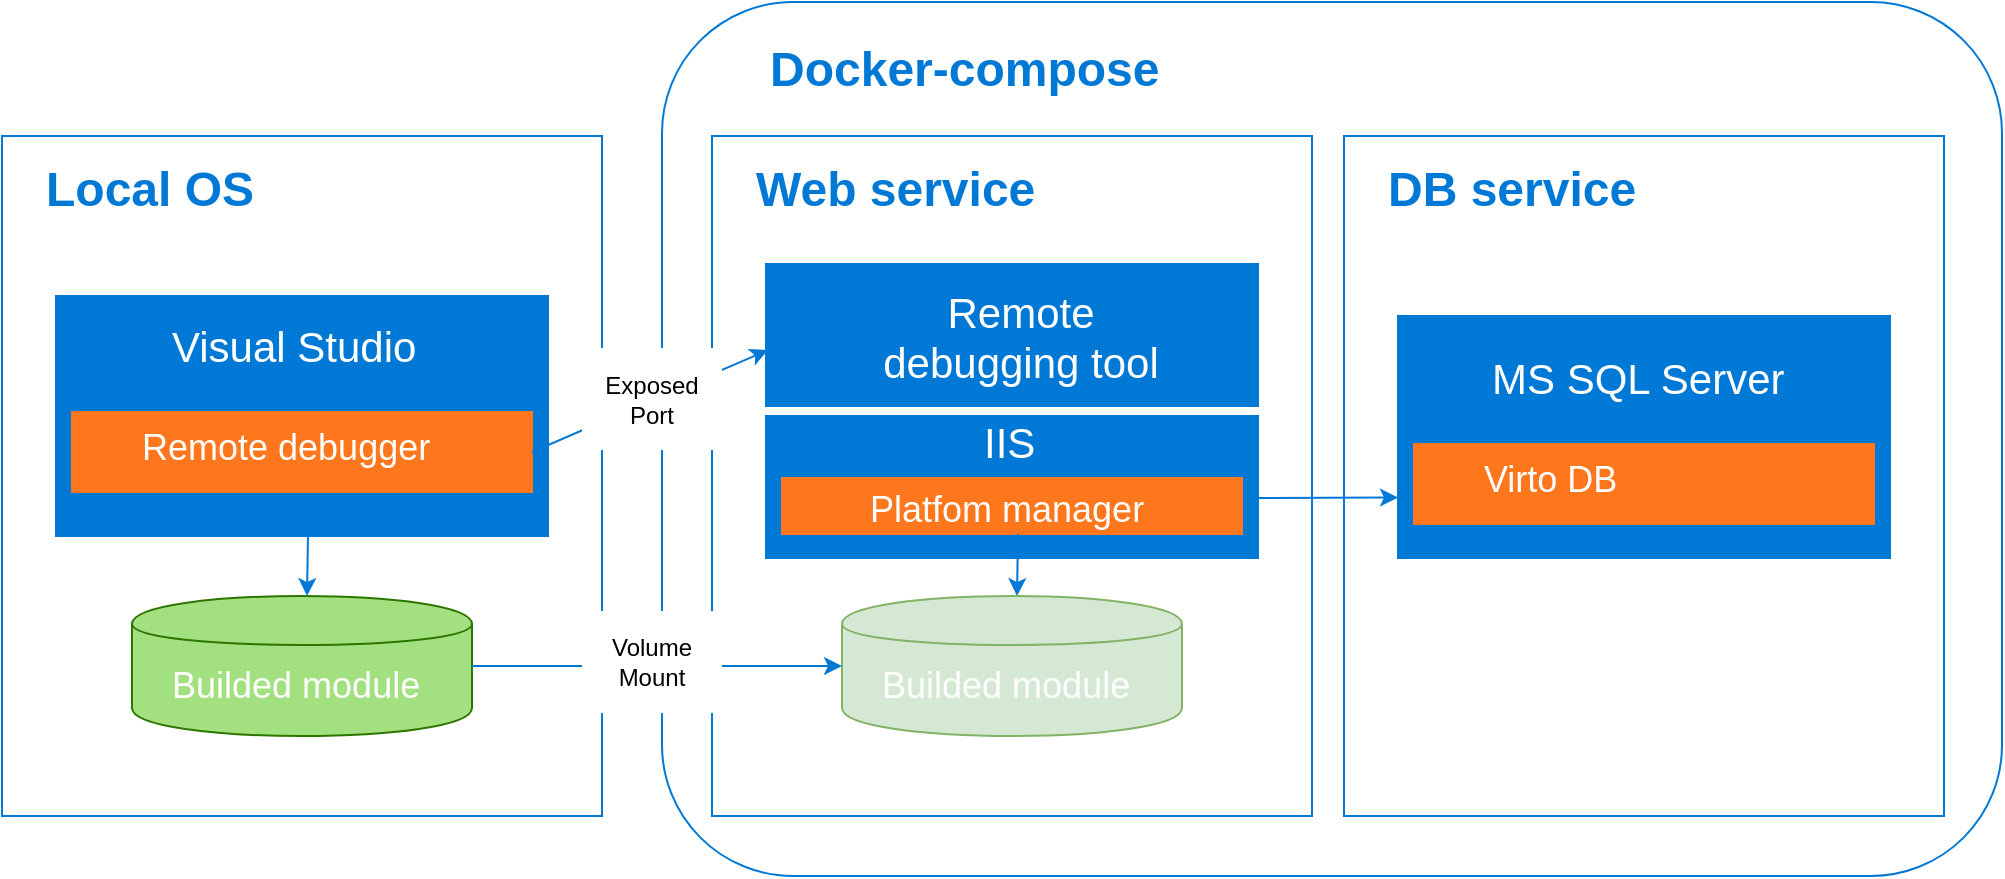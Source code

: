 <mxfile version="11.2.8" type="device" pages="1"><diagram id="GPZ8N3Zhr2uowOY-jpqO" name="Page-1"><mxGraphModel dx="2031" dy="1064" grid="1" gridSize="10" guides="1" tooltips="1" connect="1" arrows="1" fold="1" page="1" pageScale="1" pageWidth="1169" pageHeight="827" math="0" shadow="0"><root><mxCell id="0"/><mxCell id="1" parent="0"/><mxCell id="h_ojtZMhOOepWPBbK8C6-14" value="" style="group" vertex="1" connectable="0" parent="1"><mxGeometry x="80" y="160" width="300" height="340" as="geometry"/></mxCell><mxCell id="h_ojtZMhOOepWPBbK8C6-1" value="" style="rounded=0;whiteSpace=wrap;html=1;strokeColor=#0079D6;fillColor=#ffffff;" vertex="1" parent="h_ojtZMhOOepWPBbK8C6-14"><mxGeometry width="300" height="340" as="geometry"/></mxCell><mxCell id="h_ojtZMhOOepWPBbK8C6-2" value="Local OS" style="text;html=1;resizable=0;points=[];autosize=1;align=left;verticalAlign=top;spacingTop=-4;fontSize=24;fontStyle=1;fontColor=#0079D6;" vertex="1" parent="h_ojtZMhOOepWPBbK8C6-14"><mxGeometry x="20" y="10" width="60" height="20" as="geometry"/></mxCell><mxCell id="h_ojtZMhOOepWPBbK8C6-6" value="" style="rounded=0;whiteSpace=wrap;html=1;strokeColor=#0079D6;fillColor=#0079D6;fontSize=24;fontColor=#0079D6;" vertex="1" parent="h_ojtZMhOOepWPBbK8C6-14"><mxGeometry x="27" y="80" width="246" height="120" as="geometry"/></mxCell><mxCell id="h_ojtZMhOOepWPBbK8C6-7" value="Visual Studio" style="text;html=1;resizable=0;points=[];autosize=1;align=left;verticalAlign=top;spacingTop=-4;fontSize=21;fontColor=#FFFFFF;" vertex="1" parent="h_ojtZMhOOepWPBbK8C6-14"><mxGeometry x="83" y="90" width="160" height="30" as="geometry"/></mxCell><mxCell id="h_ojtZMhOOepWPBbK8C6-8" value="" style="rounded=0;whiteSpace=wrap;html=1;strokeColor=#FF771C;fillColor=#FF771C;fontSize=21;fontColor=#FFFFFF;" vertex="1" parent="h_ojtZMhOOepWPBbK8C6-14"><mxGeometry x="35" y="138" width="230" height="40" as="geometry"/></mxCell><mxCell id="h_ojtZMhOOepWPBbK8C6-9" value="Remote debugger" style="text;html=1;resizable=0;points=[];autosize=1;align=left;verticalAlign=top;spacingTop=-4;fontSize=18;fontColor=#FFFFFF;" vertex="1" parent="h_ojtZMhOOepWPBbK8C6-14"><mxGeometry x="68" y="143" width="180" height="30" as="geometry"/></mxCell><mxCell id="h_ojtZMhOOepWPBbK8C6-12" value="" style="group" vertex="1" connectable="0" parent="h_ojtZMhOOepWPBbK8C6-14"><mxGeometry x="65" y="230" width="170" height="70" as="geometry"/></mxCell><mxCell id="h_ojtZMhOOepWPBbK8C6-10" value="" style="shape=cylinder;whiteSpace=wrap;html=1;boundedLbl=1;backgroundOutline=1;strokeColor=#2D7600;fillColor=#A3E080;fontSize=18;fontColor=#ffffff;" vertex="1" parent="h_ojtZMhOOepWPBbK8C6-12"><mxGeometry width="170" height="70" as="geometry"/></mxCell><mxCell id="h_ojtZMhOOepWPBbK8C6-11" value="Builded module" style="text;html=1;resizable=0;points=[];autosize=1;align=left;verticalAlign=top;spacingTop=-4;fontSize=18;fontColor=#FFFFFF;" vertex="1" parent="h_ojtZMhOOepWPBbK8C6-12"><mxGeometry x="18" y="32" width="140" height="20" as="geometry"/></mxCell><mxCell id="h_ojtZMhOOepWPBbK8C6-13" value="" style="endArrow=classic;html=1;fontSize=18;fontColor=#FFFFFF;strokeColor=#0079D6;" edge="1" parent="h_ojtZMhOOepWPBbK8C6-14"><mxGeometry width="50" height="50" relative="1" as="geometry"><mxPoint x="153" y="199" as="sourcePoint"/><mxPoint x="152.5" y="230" as="targetPoint"/></mxGeometry></mxCell><mxCell id="h_ojtZMhOOepWPBbK8C6-26" value="" style="rounded=1;whiteSpace=wrap;html=1;strokeColor=#0079D6;fillColor=#FFFFFF;fontSize=18;fontColor=#FFFFFF;" vertex="1" parent="1"><mxGeometry x="410" y="93" width="670" height="437" as="geometry"/></mxCell><mxCell id="h_ojtZMhOOepWPBbK8C6-27" value="Docker-compose" style="text;html=1;resizable=0;points=[];autosize=1;align=left;verticalAlign=top;spacingTop=-4;fontSize=24;fontStyle=1;fontColor=#0079D6;" vertex="1" parent="1"><mxGeometry x="462" y="110" width="200" height="30" as="geometry"/></mxCell><mxCell id="h_ojtZMhOOepWPBbK8C6-16" value="" style="rounded=0;whiteSpace=wrap;html=1;strokeColor=#0079D6;fillColor=#ffffff;" vertex="1" parent="1"><mxGeometry x="435" y="160" width="300" height="340" as="geometry"/></mxCell><mxCell id="h_ojtZMhOOepWPBbK8C6-17" value="Web service" style="text;html=1;resizable=0;points=[];autosize=1;align=left;verticalAlign=top;spacingTop=-4;fontSize=24;fontStyle=1;fontColor=#0079D6;" vertex="1" parent="1"><mxGeometry x="455" y="170" width="150" height="30" as="geometry"/></mxCell><mxCell id="h_ojtZMhOOepWPBbK8C6-18" value="" style="rounded=0;whiteSpace=wrap;html=1;strokeColor=#0079D6;fillColor=#0079D6;fontSize=24;fontColor=#0079D6;" vertex="1" parent="1"><mxGeometry x="462" y="300" width="246" height="71" as="geometry"/></mxCell><mxCell id="h_ojtZMhOOepWPBbK8C6-19" value="IIS" style="text;html=1;resizable=0;points=[];autosize=1;align=left;verticalAlign=top;spacingTop=-4;fontSize=21;fontColor=#FFFFFF;" vertex="1" parent="1"><mxGeometry x="569" y="298" width="40" height="30" as="geometry"/></mxCell><mxCell id="h_ojtZMhOOepWPBbK8C6-20" value="" style="rounded=0;whiteSpace=wrap;html=1;strokeColor=#FF771C;fillColor=#FF771C;fontSize=21;fontColor=#FFFFFF;" vertex="1" parent="1"><mxGeometry x="470" y="331" width="230" height="28" as="geometry"/></mxCell><mxCell id="h_ojtZMhOOepWPBbK8C6-21" value="Platfom manager" style="text;html=1;resizable=0;points=[];autosize=1;align=left;verticalAlign=top;spacingTop=-4;fontSize=18;fontColor=#FFFFFF;" vertex="1" parent="1"><mxGeometry x="512" y="334" width="150" height="20" as="geometry"/></mxCell><mxCell id="h_ojtZMhOOepWPBbK8C6-25" value="" style="endArrow=classic;html=1;fontSize=18;fontColor=#FFFFFF;strokeColor=#0079D6;" edge="1" parent="1"><mxGeometry width="50" height="50" relative="1" as="geometry"><mxPoint x="588" y="359" as="sourcePoint"/><mxPoint x="587.5" y="390" as="targetPoint"/></mxGeometry></mxCell><mxCell id="h_ojtZMhOOepWPBbK8C6-23" value="" style="shape=cylinder;whiteSpace=wrap;html=1;boundedLbl=1;backgroundOutline=1;strokeColor=#82b366;fillColor=#d5e8d4;fontSize=18;" vertex="1" parent="1"><mxGeometry x="500" y="390" width="170" height="70" as="geometry"/></mxCell><mxCell id="h_ojtZMhOOepWPBbK8C6-24" value="Builded module" style="text;html=1;resizable=0;points=[];autosize=1;align=left;verticalAlign=top;spacingTop=-4;fontSize=18;fontColor=#FFFFFF;" vertex="1" parent="1"><mxGeometry x="518" y="422" width="140" height="20" as="geometry"/></mxCell><mxCell id="h_ojtZMhOOepWPBbK8C6-29" value="" style="rounded=0;whiteSpace=wrap;html=1;strokeColor=#0079D6;fillColor=#0079D6;fontSize=24;fontColor=#0079D6;" vertex="1" parent="1"><mxGeometry x="462" y="224" width="246" height="71" as="geometry"/></mxCell><mxCell id="h_ojtZMhOOepWPBbK8C6-30" value="Remote&lt;br&gt;debugging tool" style="text;html=1;resizable=0;points=[];autosize=1;align=center;verticalAlign=top;spacingTop=-4;fontSize=21;fontColor=#FFFFFF;" vertex="1" parent="1"><mxGeometry x="514" y="233" width="150" height="50" as="geometry"/></mxCell><mxCell id="h_ojtZMhOOepWPBbK8C6-31" value="" style="endArrow=classic;html=1;strokeColor=#0079D6;fontSize=18;fontColor=#FFFFFF;exitX=1;exitY=0.5;exitDx=0;exitDy=0;entryX=0.004;entryY=0.606;entryDx=0;entryDy=0;entryPerimeter=0;" edge="1" parent="1" source="h_ojtZMhOOepWPBbK8C6-8" target="h_ojtZMhOOepWPBbK8C6-29"><mxGeometry width="50" height="50" relative="1" as="geometry"><mxPoint x="380" y="300" as="sourcePoint"/><mxPoint x="430" y="250" as="targetPoint"/></mxGeometry></mxCell><mxCell id="h_ojtZMhOOepWPBbK8C6-32" value="" style="endArrow=classic;html=1;strokeColor=#0079D6;fontSize=18;fontColor=#FFFFFF;entryX=0;entryY=0.5;entryDx=0;entryDy=0;exitX=1;exitY=0.5;exitDx=0;exitDy=0;" edge="1" parent="1" source="h_ojtZMhOOepWPBbK8C6-10" target="h_ojtZMhOOepWPBbK8C6-23"><mxGeometry width="50" height="50" relative="1" as="geometry"><mxPoint x="80" y="600" as="sourcePoint"/><mxPoint x="130" y="550" as="targetPoint"/></mxGeometry></mxCell><mxCell id="h_ojtZMhOOepWPBbK8C6-33" value="Exposed&lt;br style=&quot;font-size: 12px;&quot;&gt;Port" style="rounded=0;whiteSpace=wrap;html=1;strokeColor=none;fillColor=#FFFFFF;fontSize=12;fontColor=#000000;align=center;" vertex="1" parent="1"><mxGeometry x="370" y="266" width="70" height="51" as="geometry"/></mxCell><mxCell id="h_ojtZMhOOepWPBbK8C6-36" value="Volume&lt;br&gt;Mount" style="rounded=0;whiteSpace=wrap;html=1;strokeColor=none;fillColor=#FFFFFF;fontSize=12;fontColor=#000000;align=center;" vertex="1" parent="1"><mxGeometry x="370" y="397.5" width="70" height="51" as="geometry"/></mxCell><mxCell id="h_ojtZMhOOepWPBbK8C6-37" value="" style="rounded=0;whiteSpace=wrap;html=1;strokeColor=#0079D6;fillColor=#ffffff;" vertex="1" parent="1"><mxGeometry x="751" y="160" width="300" height="340" as="geometry"/></mxCell><mxCell id="h_ojtZMhOOepWPBbK8C6-38" value="DB service" style="text;html=1;resizable=0;points=[];autosize=1;align=left;verticalAlign=top;spacingTop=-4;fontSize=24;fontStyle=1;fontColor=#0079D6;" vertex="1" parent="1"><mxGeometry x="771" y="170" width="130" height="30" as="geometry"/></mxCell><mxCell id="h_ojtZMhOOepWPBbK8C6-39" value="" style="rounded=0;whiteSpace=wrap;html=1;strokeColor=#0079D6;fillColor=#0079D6;fontSize=24;fontColor=#0079D6;" vertex="1" parent="1"><mxGeometry x="778" y="250" width="246" height="121" as="geometry"/></mxCell><mxCell id="h_ojtZMhOOepWPBbK8C6-40" value="MS SQL Server" style="text;html=1;resizable=0;points=[];autosize=1;align=left;verticalAlign=top;spacingTop=-4;fontSize=21;fontColor=#FFFFFF;" vertex="1" parent="1"><mxGeometry x="823" y="266" width="160" height="30" as="geometry"/></mxCell><mxCell id="h_ojtZMhOOepWPBbK8C6-45" value="Builded module" style="text;html=1;resizable=0;points=[];autosize=1;align=left;verticalAlign=top;spacingTop=-4;fontSize=18;fontColor=#FFFFFF;" vertex="1" parent="1"><mxGeometry x="834" y="422" width="140" height="20" as="geometry"/></mxCell><mxCell id="h_ojtZMhOOepWPBbK8C6-48" value="" style="rounded=0;whiteSpace=wrap;html=1;strokeColor=#FF771C;fillColor=#FF771C;fontSize=21;fontColor=#FFFFFF;" vertex="1" parent="1"><mxGeometry x="786" y="314" width="230" height="40" as="geometry"/></mxCell><mxCell id="h_ojtZMhOOepWPBbK8C6-49" value="Virto DB" style="text;html=1;resizable=0;points=[];autosize=1;align=left;verticalAlign=top;spacingTop=-4;fontSize=18;fontColor=#FFFFFF;" vertex="1" parent="1"><mxGeometry x="819" y="319" width="80" height="20" as="geometry"/></mxCell><mxCell id="h_ojtZMhOOepWPBbK8C6-50" value="" style="endArrow=classic;html=1;strokeColor=#0079D6;fontSize=12;fontColor=#000000;entryX=0;entryY=0.75;entryDx=0;entryDy=0;" edge="1" parent="1" target="h_ojtZMhOOepWPBbK8C6-39"><mxGeometry width="50" height="50" relative="1" as="geometry"><mxPoint x="702" y="341" as="sourcePoint"/><mxPoint x="130" y="550" as="targetPoint"/></mxGeometry></mxCell></root></mxGraphModel></diagram></mxfile>